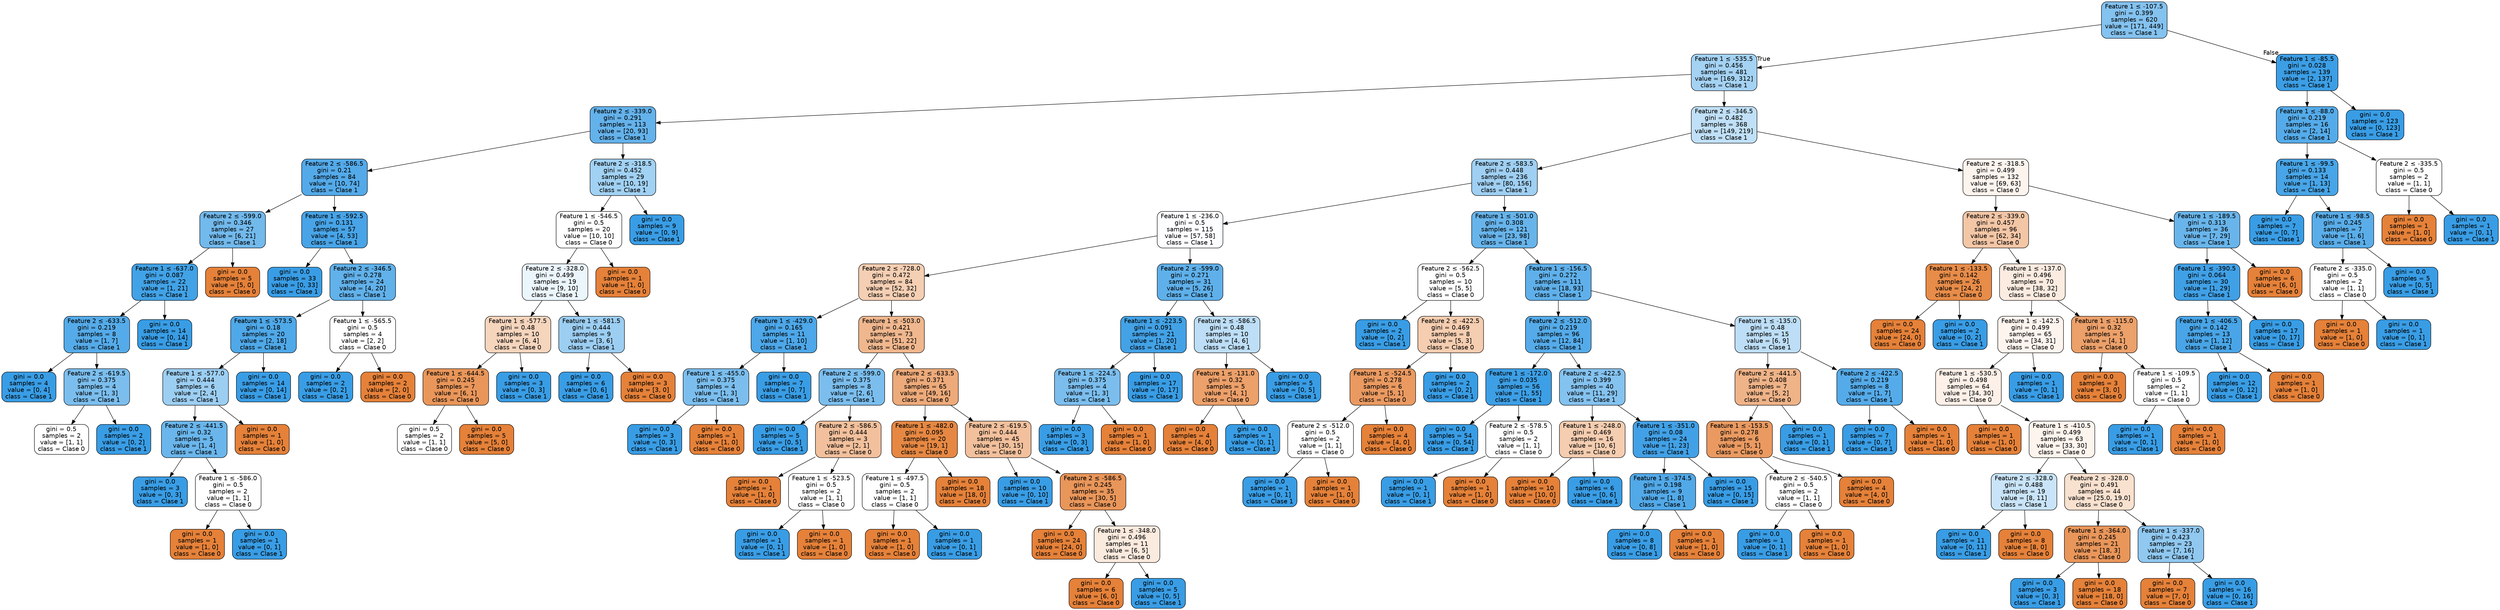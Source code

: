 digraph Tree {
node [shape=box, style="filled, rounded", color="black", fontname="helvetica"] ;
edge [fontname="helvetica"] ;
0 [label=<Feature 1 &le; -107.5<br/>gini = 0.399<br/>samples = 620<br/>value = [171, 449]<br/>class = Clase 1>, fillcolor="#84c2ef"] ;
1 [label=<Feature 1 &le; -535.5<br/>gini = 0.456<br/>samples = 481<br/>value = [169, 312]<br/>class = Clase 1>, fillcolor="#a4d2f3"] ;
0 -> 1 [labeldistance=2.5, labelangle=45, headlabel="True"] ;
2 [label=<Feature 2 &le; -339.0<br/>gini = 0.291<br/>samples = 113<br/>value = [20, 93]<br/>class = Clase 1>, fillcolor="#64b2eb"] ;
1 -> 2 ;
3 [label=<Feature 2 &le; -586.5<br/>gini = 0.21<br/>samples = 84<br/>value = [10, 74]<br/>class = Clase 1>, fillcolor="#54aae9"] ;
2 -> 3 ;
4 [label=<Feature 2 &le; -599.0<br/>gini = 0.346<br/>samples = 27<br/>value = [6, 21]<br/>class = Clase 1>, fillcolor="#72b9ec"] ;
3 -> 4 ;
5 [label=<Feature 1 &le; -637.0<br/>gini = 0.087<br/>samples = 22<br/>value = [1, 21]<br/>class = Clase 1>, fillcolor="#42a2e6"] ;
4 -> 5 ;
6 [label=<Feature 2 &le; -633.5<br/>gini = 0.219<br/>samples = 8<br/>value = [1, 7]<br/>class = Clase 1>, fillcolor="#55abe9"] ;
5 -> 6 ;
7 [label=<gini = 0.0<br/>samples = 4<br/>value = [0, 4]<br/>class = Clase 1>, fillcolor="#399de5"] ;
6 -> 7 ;
8 [label=<Feature 2 &le; -619.5<br/>gini = 0.375<br/>samples = 4<br/>value = [1, 3]<br/>class = Clase 1>, fillcolor="#7bbeee"] ;
6 -> 8 ;
9 [label=<gini = 0.5<br/>samples = 2<br/>value = [1, 1]<br/>class = Clase 0>, fillcolor="#ffffff"] ;
8 -> 9 ;
10 [label=<gini = 0.0<br/>samples = 2<br/>value = [0, 2]<br/>class = Clase 1>, fillcolor="#399de5"] ;
8 -> 10 ;
11 [label=<gini = 0.0<br/>samples = 14<br/>value = [0, 14]<br/>class = Clase 1>, fillcolor="#399de5"] ;
5 -> 11 ;
12 [label=<gini = 0.0<br/>samples = 5<br/>value = [5, 0]<br/>class = Clase 0>, fillcolor="#e58139"] ;
4 -> 12 ;
13 [label=<Feature 1 &le; -592.5<br/>gini = 0.131<br/>samples = 57<br/>value = [4, 53]<br/>class = Clase 1>, fillcolor="#48a4e7"] ;
3 -> 13 ;
14 [label=<gini = 0.0<br/>samples = 33<br/>value = [0, 33]<br/>class = Clase 1>, fillcolor="#399de5"] ;
13 -> 14 ;
15 [label=<Feature 2 &le; -346.5<br/>gini = 0.278<br/>samples = 24<br/>value = [4, 20]<br/>class = Clase 1>, fillcolor="#61b1ea"] ;
13 -> 15 ;
16 [label=<Feature 1 &le; -573.5<br/>gini = 0.18<br/>samples = 20<br/>value = [2, 18]<br/>class = Clase 1>, fillcolor="#4fa8e8"] ;
15 -> 16 ;
17 [label=<Feature 1 &le; -577.0<br/>gini = 0.444<br/>samples = 6<br/>value = [2, 4]<br/>class = Clase 1>, fillcolor="#9ccef2"] ;
16 -> 17 ;
18 [label=<Feature 2 &le; -441.5<br/>gini = 0.32<br/>samples = 5<br/>value = [1, 4]<br/>class = Clase 1>, fillcolor="#6ab6ec"] ;
17 -> 18 ;
19 [label=<gini = 0.0<br/>samples = 3<br/>value = [0, 3]<br/>class = Clase 1>, fillcolor="#399de5"] ;
18 -> 19 ;
20 [label=<Feature 1 &le; -586.0<br/>gini = 0.5<br/>samples = 2<br/>value = [1, 1]<br/>class = Clase 0>, fillcolor="#ffffff"] ;
18 -> 20 ;
21 [label=<gini = 0.0<br/>samples = 1<br/>value = [1, 0]<br/>class = Clase 0>, fillcolor="#e58139"] ;
20 -> 21 ;
22 [label=<gini = 0.0<br/>samples = 1<br/>value = [0, 1]<br/>class = Clase 1>, fillcolor="#399de5"] ;
20 -> 22 ;
23 [label=<gini = 0.0<br/>samples = 1<br/>value = [1, 0]<br/>class = Clase 0>, fillcolor="#e58139"] ;
17 -> 23 ;
24 [label=<gini = 0.0<br/>samples = 14<br/>value = [0, 14]<br/>class = Clase 1>, fillcolor="#399de5"] ;
16 -> 24 ;
25 [label=<Feature 1 &le; -565.5<br/>gini = 0.5<br/>samples = 4<br/>value = [2, 2]<br/>class = Clase 0>, fillcolor="#ffffff"] ;
15 -> 25 ;
26 [label=<gini = 0.0<br/>samples = 2<br/>value = [0, 2]<br/>class = Clase 1>, fillcolor="#399de5"] ;
25 -> 26 ;
27 [label=<gini = 0.0<br/>samples = 2<br/>value = [2, 0]<br/>class = Clase 0>, fillcolor="#e58139"] ;
25 -> 27 ;
28 [label=<Feature 2 &le; -318.5<br/>gini = 0.452<br/>samples = 29<br/>value = [10, 19]<br/>class = Clase 1>, fillcolor="#a1d1f3"] ;
2 -> 28 ;
29 [label=<Feature 1 &le; -546.5<br/>gini = 0.5<br/>samples = 20<br/>value = [10, 10]<br/>class = Clase 0>, fillcolor="#ffffff"] ;
28 -> 29 ;
30 [label=<Feature 2 &le; -328.0<br/>gini = 0.499<br/>samples = 19<br/>value = [9, 10]<br/>class = Clase 1>, fillcolor="#ebf5fc"] ;
29 -> 30 ;
31 [label=<Feature 1 &le; -577.5<br/>gini = 0.48<br/>samples = 10<br/>value = [6, 4]<br/>class = Clase 0>, fillcolor="#f6d5bd"] ;
30 -> 31 ;
32 [label=<Feature 1 &le; -644.5<br/>gini = 0.245<br/>samples = 7<br/>value = [6, 1]<br/>class = Clase 0>, fillcolor="#e9965a"] ;
31 -> 32 ;
33 [label=<gini = 0.5<br/>samples = 2<br/>value = [1, 1]<br/>class = Clase 0>, fillcolor="#ffffff"] ;
32 -> 33 ;
34 [label=<gini = 0.0<br/>samples = 5<br/>value = [5, 0]<br/>class = Clase 0>, fillcolor="#e58139"] ;
32 -> 34 ;
35 [label=<gini = 0.0<br/>samples = 3<br/>value = [0, 3]<br/>class = Clase 1>, fillcolor="#399de5"] ;
31 -> 35 ;
36 [label=<Feature 1 &le; -581.5<br/>gini = 0.444<br/>samples = 9<br/>value = [3, 6]<br/>class = Clase 1>, fillcolor="#9ccef2"] ;
30 -> 36 ;
37 [label=<gini = 0.0<br/>samples = 6<br/>value = [0, 6]<br/>class = Clase 1>, fillcolor="#399de5"] ;
36 -> 37 ;
38 [label=<gini = 0.0<br/>samples = 3<br/>value = [3, 0]<br/>class = Clase 0>, fillcolor="#e58139"] ;
36 -> 38 ;
39 [label=<gini = 0.0<br/>samples = 1<br/>value = [1, 0]<br/>class = Clase 0>, fillcolor="#e58139"] ;
29 -> 39 ;
40 [label=<gini = 0.0<br/>samples = 9<br/>value = [0, 9]<br/>class = Clase 1>, fillcolor="#399de5"] ;
28 -> 40 ;
41 [label=<Feature 2 &le; -346.5<br/>gini = 0.482<br/>samples = 368<br/>value = [149, 219]<br/>class = Clase 1>, fillcolor="#c0e0f7"] ;
1 -> 41 ;
42 [label=<Feature 2 &le; -583.5<br/>gini = 0.448<br/>samples = 236<br/>value = [80, 156]<br/>class = Clase 1>, fillcolor="#9fcff2"] ;
41 -> 42 ;
43 [label=<Feature 1 &le; -236.0<br/>gini = 0.5<br/>samples = 115<br/>value = [57, 58]<br/>class = Clase 1>, fillcolor="#fcfdff"] ;
42 -> 43 ;
44 [label=<Feature 2 &le; -728.0<br/>gini = 0.472<br/>samples = 84<br/>value = [52, 32]<br/>class = Clase 0>, fillcolor="#f5cfb3"] ;
43 -> 44 ;
45 [label=<Feature 1 &le; -429.0<br/>gini = 0.165<br/>samples = 11<br/>value = [1, 10]<br/>class = Clase 1>, fillcolor="#4da7e8"] ;
44 -> 45 ;
46 [label=<Feature 1 &le; -455.0<br/>gini = 0.375<br/>samples = 4<br/>value = [1, 3]<br/>class = Clase 1>, fillcolor="#7bbeee"] ;
45 -> 46 ;
47 [label=<gini = 0.0<br/>samples = 3<br/>value = [0, 3]<br/>class = Clase 1>, fillcolor="#399de5"] ;
46 -> 47 ;
48 [label=<gini = 0.0<br/>samples = 1<br/>value = [1, 0]<br/>class = Clase 0>, fillcolor="#e58139"] ;
46 -> 48 ;
49 [label=<gini = 0.0<br/>samples = 7<br/>value = [0, 7]<br/>class = Clase 1>, fillcolor="#399de5"] ;
45 -> 49 ;
50 [label=<Feature 1 &le; -503.0<br/>gini = 0.421<br/>samples = 73<br/>value = [51, 22]<br/>class = Clase 0>, fillcolor="#f0b78e"] ;
44 -> 50 ;
51 [label=<Feature 2 &le; -599.0<br/>gini = 0.375<br/>samples = 8<br/>value = [2, 6]<br/>class = Clase 1>, fillcolor="#7bbeee"] ;
50 -> 51 ;
52 [label=<gini = 0.0<br/>samples = 5<br/>value = [0, 5]<br/>class = Clase 1>, fillcolor="#399de5"] ;
51 -> 52 ;
53 [label=<Feature 2 &le; -586.5<br/>gini = 0.444<br/>samples = 3<br/>value = [2, 1]<br/>class = Clase 0>, fillcolor="#f2c09c"] ;
51 -> 53 ;
54 [label=<gini = 0.0<br/>samples = 1<br/>value = [1, 0]<br/>class = Clase 0>, fillcolor="#e58139"] ;
53 -> 54 ;
55 [label=<Feature 1 &le; -523.5<br/>gini = 0.5<br/>samples = 2<br/>value = [1, 1]<br/>class = Clase 0>, fillcolor="#ffffff"] ;
53 -> 55 ;
56 [label=<gini = 0.0<br/>samples = 1<br/>value = [0, 1]<br/>class = Clase 1>, fillcolor="#399de5"] ;
55 -> 56 ;
57 [label=<gini = 0.0<br/>samples = 1<br/>value = [1, 0]<br/>class = Clase 0>, fillcolor="#e58139"] ;
55 -> 57 ;
58 [label=<Feature 2 &le; -633.5<br/>gini = 0.371<br/>samples = 65<br/>value = [49, 16]<br/>class = Clase 0>, fillcolor="#edaa7a"] ;
50 -> 58 ;
59 [label=<Feature 1 &le; -482.0<br/>gini = 0.095<br/>samples = 20<br/>value = [19, 1]<br/>class = Clase 0>, fillcolor="#e68843"] ;
58 -> 59 ;
60 [label=<Feature 1 &le; -497.5<br/>gini = 0.5<br/>samples = 2<br/>value = [1, 1]<br/>class = Clase 0>, fillcolor="#ffffff"] ;
59 -> 60 ;
61 [label=<gini = 0.0<br/>samples = 1<br/>value = [1, 0]<br/>class = Clase 0>, fillcolor="#e58139"] ;
60 -> 61 ;
62 [label=<gini = 0.0<br/>samples = 1<br/>value = [0, 1]<br/>class = Clase 1>, fillcolor="#399de5"] ;
60 -> 62 ;
63 [label=<gini = 0.0<br/>samples = 18<br/>value = [18, 0]<br/>class = Clase 0>, fillcolor="#e58139"] ;
59 -> 63 ;
64 [label=<Feature 2 &le; -619.5<br/>gini = 0.444<br/>samples = 45<br/>value = [30, 15]<br/>class = Clase 0>, fillcolor="#f2c09c"] ;
58 -> 64 ;
65 [label=<gini = 0.0<br/>samples = 10<br/>value = [0, 10]<br/>class = Clase 1>, fillcolor="#399de5"] ;
64 -> 65 ;
66 [label=<Feature 2 &le; -586.5<br/>gini = 0.245<br/>samples = 35<br/>value = [30, 5]<br/>class = Clase 0>, fillcolor="#e9965a"] ;
64 -> 66 ;
67 [label=<gini = 0.0<br/>samples = 24<br/>value = [24, 0]<br/>class = Clase 0>, fillcolor="#e58139"] ;
66 -> 67 ;
68 [label=<Feature 1 &le; -348.0<br/>gini = 0.496<br/>samples = 11<br/>value = [6, 5]<br/>class = Clase 0>, fillcolor="#fbeade"] ;
66 -> 68 ;
69 [label=<gini = 0.0<br/>samples = 6<br/>value = [6, 0]<br/>class = Clase 0>, fillcolor="#e58139"] ;
68 -> 69 ;
70 [label=<gini = 0.0<br/>samples = 5<br/>value = [0, 5]<br/>class = Clase 1>, fillcolor="#399de5"] ;
68 -> 70 ;
71 [label=<Feature 2 &le; -599.0<br/>gini = 0.271<br/>samples = 31<br/>value = [5, 26]<br/>class = Clase 1>, fillcolor="#5fb0ea"] ;
43 -> 71 ;
72 [label=<Feature 1 &le; -223.5<br/>gini = 0.091<br/>samples = 21<br/>value = [1, 20]<br/>class = Clase 1>, fillcolor="#43a2e6"] ;
71 -> 72 ;
73 [label=<Feature 1 &le; -224.5<br/>gini = 0.375<br/>samples = 4<br/>value = [1, 3]<br/>class = Clase 1>, fillcolor="#7bbeee"] ;
72 -> 73 ;
74 [label=<gini = 0.0<br/>samples = 3<br/>value = [0, 3]<br/>class = Clase 1>, fillcolor="#399de5"] ;
73 -> 74 ;
75 [label=<gini = 0.0<br/>samples = 1<br/>value = [1, 0]<br/>class = Clase 0>, fillcolor="#e58139"] ;
73 -> 75 ;
76 [label=<gini = 0.0<br/>samples = 17<br/>value = [0, 17]<br/>class = Clase 1>, fillcolor="#399de5"] ;
72 -> 76 ;
77 [label=<Feature 2 &le; -586.5<br/>gini = 0.48<br/>samples = 10<br/>value = [4, 6]<br/>class = Clase 1>, fillcolor="#bddef6"] ;
71 -> 77 ;
78 [label=<Feature 1 &le; -131.0<br/>gini = 0.32<br/>samples = 5<br/>value = [4, 1]<br/>class = Clase 0>, fillcolor="#eca06a"] ;
77 -> 78 ;
79 [label=<gini = 0.0<br/>samples = 4<br/>value = [4, 0]<br/>class = Clase 0>, fillcolor="#e58139"] ;
78 -> 79 ;
80 [label=<gini = 0.0<br/>samples = 1<br/>value = [0, 1]<br/>class = Clase 1>, fillcolor="#399de5"] ;
78 -> 80 ;
81 [label=<gini = 0.0<br/>samples = 5<br/>value = [0, 5]<br/>class = Clase 1>, fillcolor="#399de5"] ;
77 -> 81 ;
82 [label=<Feature 1 &le; -501.0<br/>gini = 0.308<br/>samples = 121<br/>value = [23, 98]<br/>class = Clase 1>, fillcolor="#67b4eb"] ;
42 -> 82 ;
83 [label=<Feature 2 &le; -562.5<br/>gini = 0.5<br/>samples = 10<br/>value = [5, 5]<br/>class = Clase 0>, fillcolor="#ffffff"] ;
82 -> 83 ;
84 [label=<gini = 0.0<br/>samples = 2<br/>value = [0, 2]<br/>class = Clase 1>, fillcolor="#399de5"] ;
83 -> 84 ;
85 [label=<Feature 2 &le; -422.5<br/>gini = 0.469<br/>samples = 8<br/>value = [5, 3]<br/>class = Clase 0>, fillcolor="#f5cdb0"] ;
83 -> 85 ;
86 [label=<Feature 1 &le; -524.5<br/>gini = 0.278<br/>samples = 6<br/>value = [5, 1]<br/>class = Clase 0>, fillcolor="#ea9a61"] ;
85 -> 86 ;
87 [label=<Feature 2 &le; -512.0<br/>gini = 0.5<br/>samples = 2<br/>value = [1, 1]<br/>class = Clase 0>, fillcolor="#ffffff"] ;
86 -> 87 ;
88 [label=<gini = 0.0<br/>samples = 1<br/>value = [0, 1]<br/>class = Clase 1>, fillcolor="#399de5"] ;
87 -> 88 ;
89 [label=<gini = 0.0<br/>samples = 1<br/>value = [1, 0]<br/>class = Clase 0>, fillcolor="#e58139"] ;
87 -> 89 ;
90 [label=<gini = 0.0<br/>samples = 4<br/>value = [4, 0]<br/>class = Clase 0>, fillcolor="#e58139"] ;
86 -> 90 ;
91 [label=<gini = 0.0<br/>samples = 2<br/>value = [0, 2]<br/>class = Clase 1>, fillcolor="#399de5"] ;
85 -> 91 ;
92 [label=<Feature 1 &le; -156.5<br/>gini = 0.272<br/>samples = 111<br/>value = [18, 93]<br/>class = Clase 1>, fillcolor="#5fb0ea"] ;
82 -> 92 ;
93 [label=<Feature 2 &le; -512.0<br/>gini = 0.219<br/>samples = 96<br/>value = [12, 84]<br/>class = Clase 1>, fillcolor="#55abe9"] ;
92 -> 93 ;
94 [label=<Feature 1 &le; -172.0<br/>gini = 0.035<br/>samples = 56<br/>value = [1, 55]<br/>class = Clase 1>, fillcolor="#3d9fe5"] ;
93 -> 94 ;
95 [label=<gini = 0.0<br/>samples = 54<br/>value = [0, 54]<br/>class = Clase 1>, fillcolor="#399de5"] ;
94 -> 95 ;
96 [label=<Feature 2 &le; -578.5<br/>gini = 0.5<br/>samples = 2<br/>value = [1, 1]<br/>class = Clase 0>, fillcolor="#ffffff"] ;
94 -> 96 ;
97 [label=<gini = 0.0<br/>samples = 1<br/>value = [0, 1]<br/>class = Clase 1>, fillcolor="#399de5"] ;
96 -> 97 ;
98 [label=<gini = 0.0<br/>samples = 1<br/>value = [1, 0]<br/>class = Clase 0>, fillcolor="#e58139"] ;
96 -> 98 ;
99 [label=<Feature 2 &le; -422.5<br/>gini = 0.399<br/>samples = 40<br/>value = [11, 29]<br/>class = Clase 1>, fillcolor="#84c2ef"] ;
93 -> 99 ;
100 [label=<Feature 1 &le; -248.0<br/>gini = 0.469<br/>samples = 16<br/>value = [10, 6]<br/>class = Clase 0>, fillcolor="#f5cdb0"] ;
99 -> 100 ;
101 [label=<gini = 0.0<br/>samples = 10<br/>value = [10, 0]<br/>class = Clase 0>, fillcolor="#e58139"] ;
100 -> 101 ;
102 [label=<gini = 0.0<br/>samples = 6<br/>value = [0, 6]<br/>class = Clase 1>, fillcolor="#399de5"] ;
100 -> 102 ;
103 [label=<Feature 1 &le; -351.0<br/>gini = 0.08<br/>samples = 24<br/>value = [1, 23]<br/>class = Clase 1>, fillcolor="#42a1e6"] ;
99 -> 103 ;
104 [label=<Feature 1 &le; -374.5<br/>gini = 0.198<br/>samples = 9<br/>value = [1, 8]<br/>class = Clase 1>, fillcolor="#52a9e8"] ;
103 -> 104 ;
105 [label=<gini = 0.0<br/>samples = 8<br/>value = [0, 8]<br/>class = Clase 1>, fillcolor="#399de5"] ;
104 -> 105 ;
106 [label=<gini = 0.0<br/>samples = 1<br/>value = [1, 0]<br/>class = Clase 0>, fillcolor="#e58139"] ;
104 -> 106 ;
107 [label=<gini = 0.0<br/>samples = 15<br/>value = [0, 15]<br/>class = Clase 1>, fillcolor="#399de5"] ;
103 -> 107 ;
108 [label=<Feature 1 &le; -135.0<br/>gini = 0.48<br/>samples = 15<br/>value = [6, 9]<br/>class = Clase 1>, fillcolor="#bddef6"] ;
92 -> 108 ;
109 [label=<Feature 2 &le; -441.5<br/>gini = 0.408<br/>samples = 7<br/>value = [5, 2]<br/>class = Clase 0>, fillcolor="#efb388"] ;
108 -> 109 ;
110 [label=<Feature 1 &le; -153.5<br/>gini = 0.278<br/>samples = 6<br/>value = [5, 1]<br/>class = Clase 0>, fillcolor="#ea9a61"] ;
109 -> 110 ;
111 [label=<Feature 2 &le; -540.5<br/>gini = 0.5<br/>samples = 2<br/>value = [1, 1]<br/>class = Clase 0>, fillcolor="#ffffff"] ;
110 -> 111 ;
112 [label=<gini = 0.0<br/>samples = 1<br/>value = [0, 1]<br/>class = Clase 1>, fillcolor="#399de5"] ;
111 -> 112 ;
113 [label=<gini = 0.0<br/>samples = 1<br/>value = [1, 0]<br/>class = Clase 0>, fillcolor="#e58139"] ;
111 -> 113 ;
114 [label=<gini = 0.0<br/>samples = 4<br/>value = [4, 0]<br/>class = Clase 0>, fillcolor="#e58139"] ;
110 -> 114 ;
115 [label=<gini = 0.0<br/>samples = 1<br/>value = [0, 1]<br/>class = Clase 1>, fillcolor="#399de5"] ;
109 -> 115 ;
116 [label=<Feature 2 &le; -422.5<br/>gini = 0.219<br/>samples = 8<br/>value = [1, 7]<br/>class = Clase 1>, fillcolor="#55abe9"] ;
108 -> 116 ;
117 [label=<gini = 0.0<br/>samples = 7<br/>value = [0, 7]<br/>class = Clase 1>, fillcolor="#399de5"] ;
116 -> 117 ;
118 [label=<gini = 0.0<br/>samples = 1<br/>value = [1, 0]<br/>class = Clase 0>, fillcolor="#e58139"] ;
116 -> 118 ;
119 [label=<Feature 2 &le; -318.5<br/>gini = 0.499<br/>samples = 132<br/>value = [69, 63]<br/>class = Clase 0>, fillcolor="#fdf4ee"] ;
41 -> 119 ;
120 [label=<Feature 2 &le; -339.0<br/>gini = 0.457<br/>samples = 96<br/>value = [62, 34]<br/>class = Clase 0>, fillcolor="#f3c6a6"] ;
119 -> 120 ;
121 [label=<Feature 1 &le; -133.5<br/>gini = 0.142<br/>samples = 26<br/>value = [24, 2]<br/>class = Clase 0>, fillcolor="#e78c49"] ;
120 -> 121 ;
122 [label=<gini = 0.0<br/>samples = 24<br/>value = [24, 0]<br/>class = Clase 0>, fillcolor="#e58139"] ;
121 -> 122 ;
123 [label=<gini = 0.0<br/>samples = 2<br/>value = [0, 2]<br/>class = Clase 1>, fillcolor="#399de5"] ;
121 -> 123 ;
124 [label=<Feature 1 &le; -137.0<br/>gini = 0.496<br/>samples = 70<br/>value = [38, 32]<br/>class = Clase 0>, fillcolor="#fbebe0"] ;
120 -> 124 ;
125 [label=<Feature 1 &le; -142.5<br/>gini = 0.499<br/>samples = 65<br/>value = [34, 31]<br/>class = Clase 0>, fillcolor="#fdf4ee"] ;
124 -> 125 ;
126 [label=<Feature 1 &le; -530.5<br/>gini = 0.498<br/>samples = 64<br/>value = [34, 30]<br/>class = Clase 0>, fillcolor="#fcf0e8"] ;
125 -> 126 ;
127 [label=<gini = 0.0<br/>samples = 1<br/>value = [1, 0]<br/>class = Clase 0>, fillcolor="#e58139"] ;
126 -> 127 ;
128 [label=<Feature 1 &le; -410.5<br/>gini = 0.499<br/>samples = 63<br/>value = [33, 30]<br/>class = Clase 0>, fillcolor="#fdf4ed"] ;
126 -> 128 ;
129 [label=<Feature 2 &le; -328.0<br/>gini = 0.488<br/>samples = 19<br/>value = [8, 11]<br/>class = Clase 1>, fillcolor="#c9e4f8"] ;
128 -> 129 ;
130 [label=<gini = 0.0<br/>samples = 11<br/>value = [0, 11]<br/>class = Clase 1>, fillcolor="#399de5"] ;
129 -> 130 ;
131 [label=<gini = 0.0<br/>samples = 8<br/>value = [8, 0]<br/>class = Clase 0>, fillcolor="#e58139"] ;
129 -> 131 ;
132 [label=<Feature 2 &le; -328.0<br/>gini = 0.491<br/>samples = 44<br/>value = [25.0, 19.0]<br/>class = Clase 0>, fillcolor="#f9e1cf"] ;
128 -> 132 ;
133 [label=<Feature 1 &le; -364.0<br/>gini = 0.245<br/>samples = 21<br/>value = [18, 3]<br/>class = Clase 0>, fillcolor="#e9965a"] ;
132 -> 133 ;
134 [label=<gini = 0.0<br/>samples = 3<br/>value = [0, 3]<br/>class = Clase 1>, fillcolor="#399de5"] ;
133 -> 134 ;
135 [label=<gini = 0.0<br/>samples = 18<br/>value = [18, 0]<br/>class = Clase 0>, fillcolor="#e58139"] ;
133 -> 135 ;
136 [label=<Feature 1 &le; -337.0<br/>gini = 0.423<br/>samples = 23<br/>value = [7, 16]<br/>class = Clase 1>, fillcolor="#90c8f0"] ;
132 -> 136 ;
137 [label=<gini = 0.0<br/>samples = 7<br/>value = [7, 0]<br/>class = Clase 0>, fillcolor="#e58139"] ;
136 -> 137 ;
138 [label=<gini = 0.0<br/>samples = 16<br/>value = [0, 16]<br/>class = Clase 1>, fillcolor="#399de5"] ;
136 -> 138 ;
139 [label=<gini = 0.0<br/>samples = 1<br/>value = [0, 1]<br/>class = Clase 1>, fillcolor="#399de5"] ;
125 -> 139 ;
140 [label=<Feature 1 &le; -115.0<br/>gini = 0.32<br/>samples = 5<br/>value = [4, 1]<br/>class = Clase 0>, fillcolor="#eca06a"] ;
124 -> 140 ;
141 [label=<gini = 0.0<br/>samples = 3<br/>value = [3, 0]<br/>class = Clase 0>, fillcolor="#e58139"] ;
140 -> 141 ;
142 [label=<Feature 1 &le; -109.5<br/>gini = 0.5<br/>samples = 2<br/>value = [1, 1]<br/>class = Clase 0>, fillcolor="#ffffff"] ;
140 -> 142 ;
143 [label=<gini = 0.0<br/>samples = 1<br/>value = [0, 1]<br/>class = Clase 1>, fillcolor="#399de5"] ;
142 -> 143 ;
144 [label=<gini = 0.0<br/>samples = 1<br/>value = [1, 0]<br/>class = Clase 0>, fillcolor="#e58139"] ;
142 -> 144 ;
145 [label=<Feature 1 &le; -189.5<br/>gini = 0.313<br/>samples = 36<br/>value = [7, 29]<br/>class = Clase 1>, fillcolor="#69b5eb"] ;
119 -> 145 ;
146 [label=<Feature 1 &le; -390.5<br/>gini = 0.064<br/>samples = 30<br/>value = [1, 29]<br/>class = Clase 1>, fillcolor="#40a0e6"] ;
145 -> 146 ;
147 [label=<Feature 1 &le; -406.5<br/>gini = 0.142<br/>samples = 13<br/>value = [1, 12]<br/>class = Clase 1>, fillcolor="#49a5e7"] ;
146 -> 147 ;
148 [label=<gini = 0.0<br/>samples = 12<br/>value = [0, 12]<br/>class = Clase 1>, fillcolor="#399de5"] ;
147 -> 148 ;
149 [label=<gini = 0.0<br/>samples = 1<br/>value = [1, 0]<br/>class = Clase 0>, fillcolor="#e58139"] ;
147 -> 149 ;
150 [label=<gini = 0.0<br/>samples = 17<br/>value = [0, 17]<br/>class = Clase 1>, fillcolor="#399de5"] ;
146 -> 150 ;
151 [label=<gini = 0.0<br/>samples = 6<br/>value = [6, 0]<br/>class = Clase 0>, fillcolor="#e58139"] ;
145 -> 151 ;
152 [label=<Feature 1 &le; -85.5<br/>gini = 0.028<br/>samples = 139<br/>value = [2, 137]<br/>class = Clase 1>, fillcolor="#3c9ee5"] ;
0 -> 152 [labeldistance=2.5, labelangle=-45, headlabel="False"] ;
153 [label=<Feature 1 &le; -88.0<br/>gini = 0.219<br/>samples = 16<br/>value = [2, 14]<br/>class = Clase 1>, fillcolor="#55abe9"] ;
152 -> 153 ;
154 [label=<Feature 1 &le; -99.5<br/>gini = 0.133<br/>samples = 14<br/>value = [1, 13]<br/>class = Clase 1>, fillcolor="#48a5e7"] ;
153 -> 154 ;
155 [label=<gini = 0.0<br/>samples = 7<br/>value = [0, 7]<br/>class = Clase 1>, fillcolor="#399de5"] ;
154 -> 155 ;
156 [label=<Feature 1 &le; -98.5<br/>gini = 0.245<br/>samples = 7<br/>value = [1, 6]<br/>class = Clase 1>, fillcolor="#5aade9"] ;
154 -> 156 ;
157 [label=<Feature 2 &le; -335.0<br/>gini = 0.5<br/>samples = 2<br/>value = [1, 1]<br/>class = Clase 0>, fillcolor="#ffffff"] ;
156 -> 157 ;
158 [label=<gini = 0.0<br/>samples = 1<br/>value = [1, 0]<br/>class = Clase 0>, fillcolor="#e58139"] ;
157 -> 158 ;
159 [label=<gini = 0.0<br/>samples = 1<br/>value = [0, 1]<br/>class = Clase 1>, fillcolor="#399de5"] ;
157 -> 159 ;
160 [label=<gini = 0.0<br/>samples = 5<br/>value = [0, 5]<br/>class = Clase 1>, fillcolor="#399de5"] ;
156 -> 160 ;
161 [label=<Feature 2 &le; -335.5<br/>gini = 0.5<br/>samples = 2<br/>value = [1, 1]<br/>class = Clase 0>, fillcolor="#ffffff"] ;
153 -> 161 ;
162 [label=<gini = 0.0<br/>samples = 1<br/>value = [1, 0]<br/>class = Clase 0>, fillcolor="#e58139"] ;
161 -> 162 ;
163 [label=<gini = 0.0<br/>samples = 1<br/>value = [0, 1]<br/>class = Clase 1>, fillcolor="#399de5"] ;
161 -> 163 ;
164 [label=<gini = 0.0<br/>samples = 123<br/>value = [0, 123]<br/>class = Clase 1>, fillcolor="#399de5"] ;
152 -> 164 ;
}
